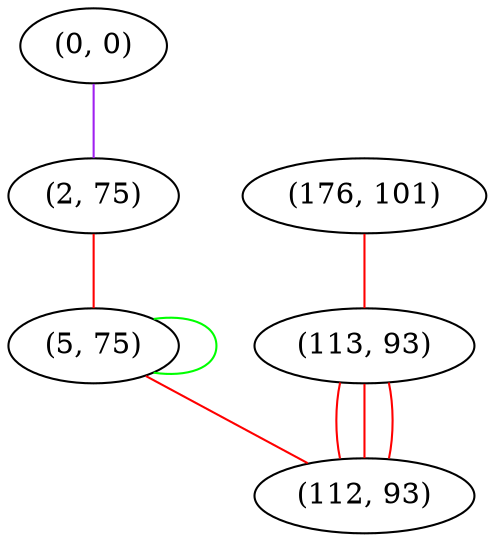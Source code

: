 graph "" {
"(0, 0)";
"(176, 101)";
"(2, 75)";
"(113, 93)";
"(5, 75)";
"(112, 93)";
"(0, 0)" -- "(2, 75)"  [color=purple, key=0, weight=4];
"(176, 101)" -- "(113, 93)"  [color=red, key=0, weight=1];
"(2, 75)" -- "(5, 75)"  [color=red, key=0, weight=1];
"(113, 93)" -- "(112, 93)"  [color=red, key=0, weight=1];
"(113, 93)" -- "(112, 93)"  [color=red, key=1, weight=1];
"(113, 93)" -- "(112, 93)"  [color=red, key=2, weight=1];
"(5, 75)" -- "(112, 93)"  [color=red, key=0, weight=1];
"(5, 75)" -- "(5, 75)"  [color=green, key=0, weight=2];
}
